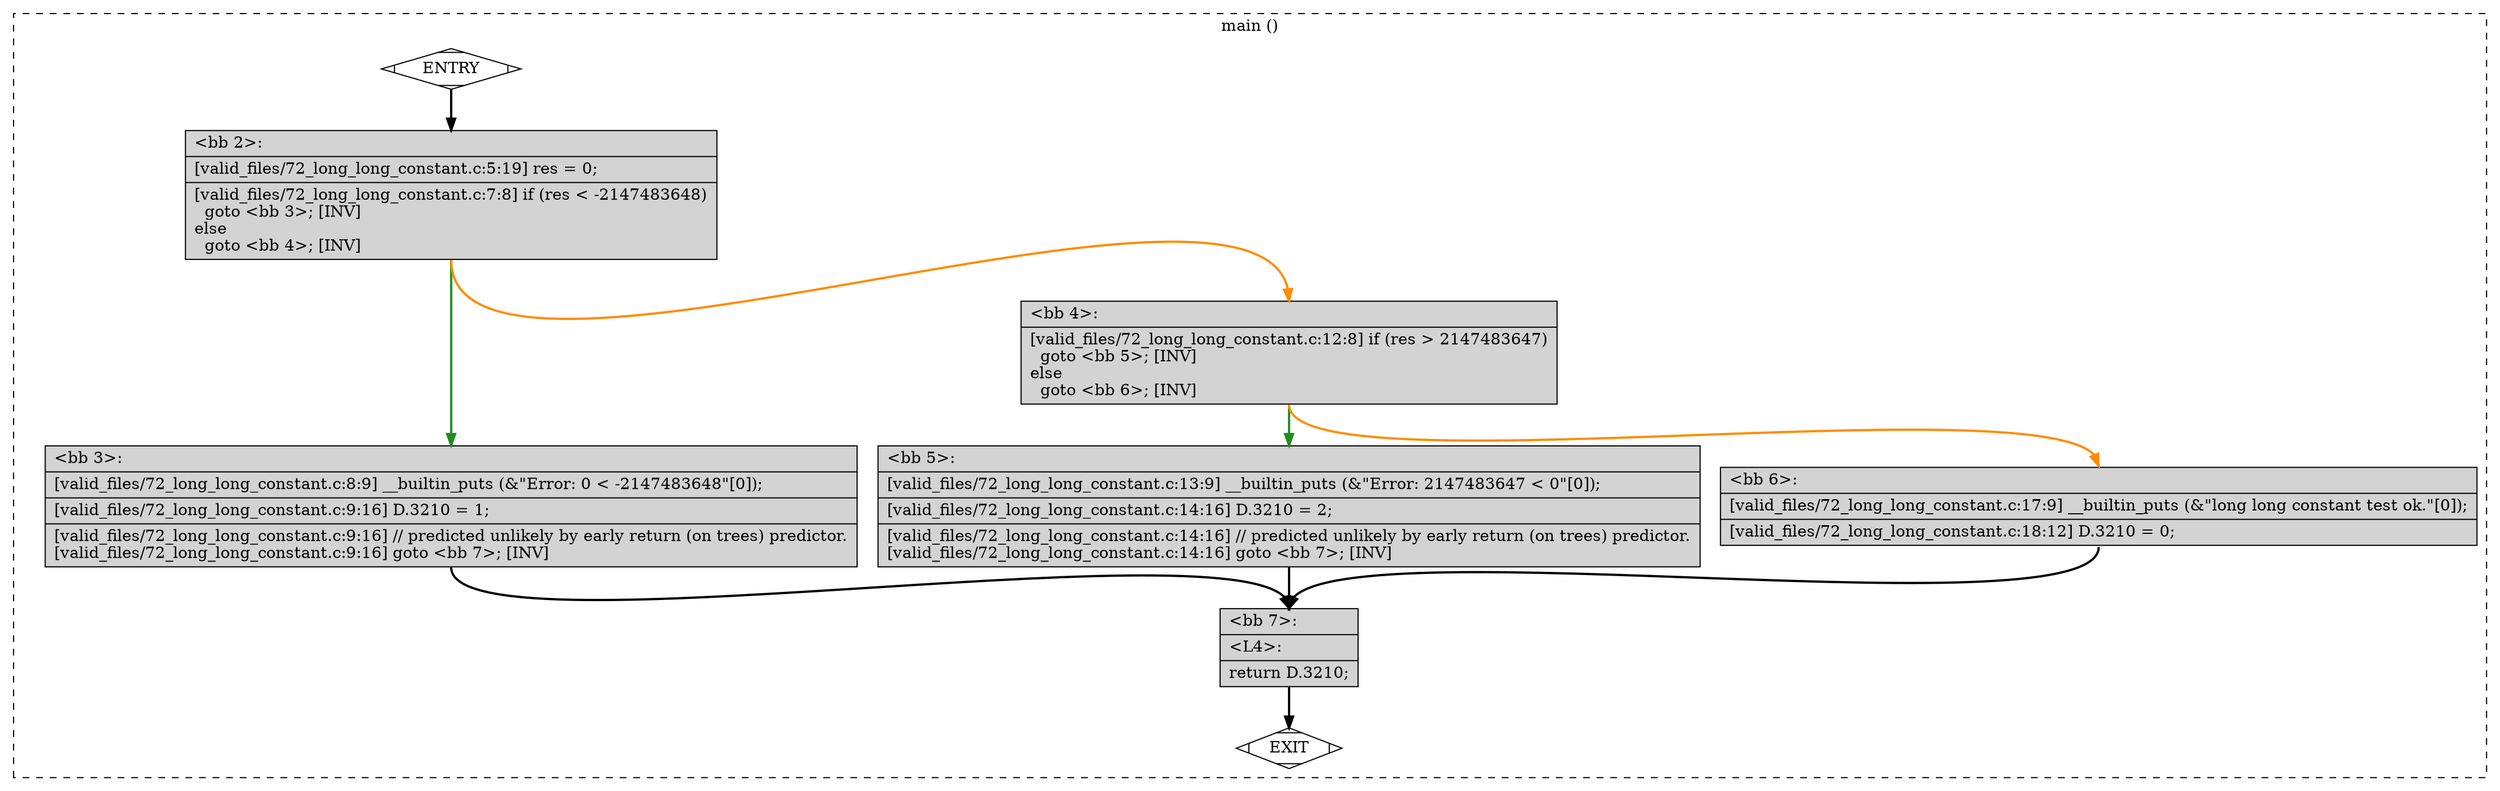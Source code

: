 digraph "a-72_long_long_constant.c.015t.cfg" {
overlap=false;
subgraph "cluster_main" {
	style="dashed";
	color="black";
	label="main ()";
	fn_0_basic_block_0 [shape=Mdiamond,style=filled,fillcolor=white,label="ENTRY"];

	fn_0_basic_block_1 [shape=Mdiamond,style=filled,fillcolor=white,label="EXIT"];

	fn_0_basic_block_2 [shape=record,style=filled,fillcolor=lightgrey,label="{\<bb\ 2\>:\l\
|[valid_files/72_long_long_constant.c:5:19]\ res\ =\ 0;\l\
|[valid_files/72_long_long_constant.c:7:8]\ if\ (res\ \<\ -2147483648)\l\
\ \ goto\ \<bb\ 3\>;\ [INV]\l\
else\l\
\ \ goto\ \<bb\ 4\>;\ [INV]\l\
}"];

	fn_0_basic_block_3 [shape=record,style=filled,fillcolor=lightgrey,label="{\<bb\ 3\>:\l\
|[valid_files/72_long_long_constant.c:8:9]\ __builtin_puts\ (&\"Error:\ 0\ \<\ -2147483648\"[0]);\l\
|[valid_files/72_long_long_constant.c:9:16]\ D.3210\ =\ 1;\l\
|[valid_files/72_long_long_constant.c:9:16]\ //\ predicted\ unlikely\ by\ early\ return\ (on\ trees)\ predictor.\l\
[valid_files/72_long_long_constant.c:9:16]\ goto\ \<bb\ 7\>;\ [INV]\l\
}"];

	fn_0_basic_block_4 [shape=record,style=filled,fillcolor=lightgrey,label="{\<bb\ 4\>:\l\
|[valid_files/72_long_long_constant.c:12:8]\ if\ (res\ \>\ 2147483647)\l\
\ \ goto\ \<bb\ 5\>;\ [INV]\l\
else\l\
\ \ goto\ \<bb\ 6\>;\ [INV]\l\
}"];

	fn_0_basic_block_5 [shape=record,style=filled,fillcolor=lightgrey,label="{\<bb\ 5\>:\l\
|[valid_files/72_long_long_constant.c:13:9]\ __builtin_puts\ (&\"Error:\ 2147483647\ \<\ 0\"[0]);\l\
|[valid_files/72_long_long_constant.c:14:16]\ D.3210\ =\ 2;\l\
|[valid_files/72_long_long_constant.c:14:16]\ //\ predicted\ unlikely\ by\ early\ return\ (on\ trees)\ predictor.\l\
[valid_files/72_long_long_constant.c:14:16]\ goto\ \<bb\ 7\>;\ [INV]\l\
}"];

	fn_0_basic_block_6 [shape=record,style=filled,fillcolor=lightgrey,label="{\<bb\ 6\>:\l\
|[valid_files/72_long_long_constant.c:17:9]\ __builtin_puts\ (&\"long\ long\ constant\ test\ ok.\"[0]);\l\
|[valid_files/72_long_long_constant.c:18:12]\ D.3210\ =\ 0;\l\
}"];

	fn_0_basic_block_7 [shape=record,style=filled,fillcolor=lightgrey,label="{\<bb\ 7\>:\l\
|\<L4\>:\l\
|return\ D.3210;\l\
}"];

	fn_0_basic_block_0:s -> fn_0_basic_block_2:n [style="solid,bold",color=black,weight=100,constraint=true];
	fn_0_basic_block_2:s -> fn_0_basic_block_3:n [style="solid,bold",color=forestgreen,weight=10,constraint=true];
	fn_0_basic_block_2:s -> fn_0_basic_block_4:n [style="solid,bold",color=darkorange,weight=10,constraint=true];
	fn_0_basic_block_3:s -> fn_0_basic_block_7:n [style="solid,bold",color=black,weight=100,constraint=true];
	fn_0_basic_block_4:s -> fn_0_basic_block_5:n [style="solid,bold",color=forestgreen,weight=10,constraint=true];
	fn_0_basic_block_4:s -> fn_0_basic_block_6:n [style="solid,bold",color=darkorange,weight=10,constraint=true];
	fn_0_basic_block_5:s -> fn_0_basic_block_7:n [style="solid,bold",color=black,weight=100,constraint=true];
	fn_0_basic_block_6:s -> fn_0_basic_block_7:n [style="solid,bold",color=black,weight=100,constraint=true];
	fn_0_basic_block_7:s -> fn_0_basic_block_1:n [style="solid,bold",color=black,weight=10,constraint=true];
	fn_0_basic_block_0:s -> fn_0_basic_block_1:n [style="invis",constraint=true];
}
}
